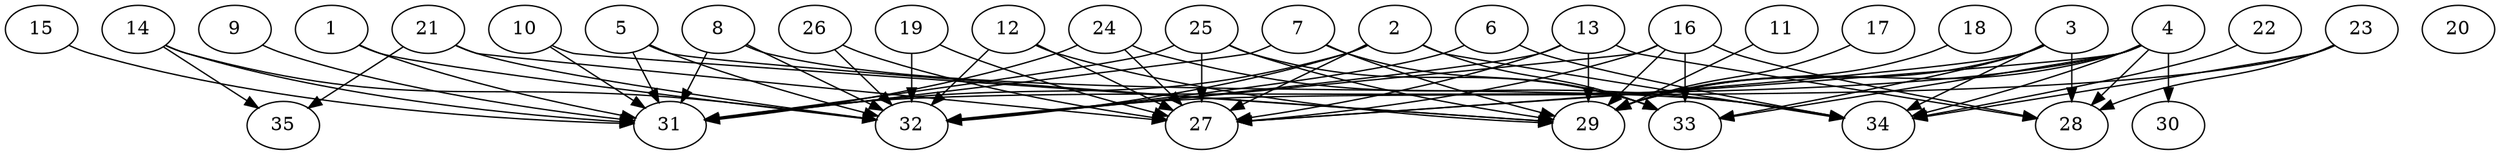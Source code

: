 // DAG automatically generated by daggen at Thu Oct  3 14:05:37 2019
// ./daggen --dot -n 35 --ccr 0.3 --fat 0.9 --regular 0.9 --density 0.6 --mindata 5242880 --maxdata 52428800 
digraph G {
  1 [size="90849280", alpha="0.20", expect_size="27254784"] 
  1 -> 31 [size ="27254784"]
  1 -> 32 [size ="27254784"]
  2 [size="89047040", alpha="0.15", expect_size="26714112"] 
  2 -> 27 [size ="26714112"]
  2 -> 31 [size ="26714112"]
  2 -> 32 [size ="26714112"]
  2 -> 33 [size ="26714112"]
  2 -> 34 [size ="26714112"]
  3 [size="53886293", alpha="0.09", expect_size="16165888"] 
  3 -> 27 [size ="16165888"]
  3 -> 28 [size ="16165888"]
  3 -> 29 [size ="16165888"]
  3 -> 33 [size ="16165888"]
  3 -> 34 [size ="16165888"]
  4 [size="129730560", alpha="0.08", expect_size="38919168"] 
  4 -> 27 [size ="38919168"]
  4 -> 28 [size ="38919168"]
  4 -> 29 [size ="38919168"]
  4 -> 30 [size ="38919168"]
  4 -> 31 [size ="38919168"]
  4 -> 33 [size ="38919168"]
  4 -> 34 [size ="38919168"]
  5 [size="168437760", alpha="0.03", expect_size="50531328"] 
  5 -> 29 [size ="50531328"]
  5 -> 31 [size ="50531328"]
  5 -> 32 [size ="50531328"]
  6 [size="76445013", alpha="0.06", expect_size="22933504"] 
  6 -> 32 [size ="22933504"]
  6 -> 34 [size ="22933504"]
  7 [size="60528640", alpha="0.18", expect_size="18158592"] 
  7 -> 29 [size ="18158592"]
  7 -> 31 [size ="18158592"]
  7 -> 33 [size ="18158592"]
  8 [size="69085867", alpha="0.12", expect_size="20725760"] 
  8 -> 31 [size ="20725760"]
  8 -> 32 [size ="20725760"]
  8 -> 34 [size ="20725760"]
  9 [size="103369387", alpha="0.14", expect_size="31010816"] 
  9 -> 31 [size ="31010816"]
  10 [size="141158400", alpha="0.13", expect_size="42347520"] 
  10 -> 29 [size ="42347520"]
  10 -> 31 [size ="42347520"]
  11 [size="27282773", alpha="0.12", expect_size="8184832"] 
  11 -> 29 [size ="8184832"]
  12 [size="24238080", alpha="0.07", expect_size="7271424"] 
  12 -> 27 [size ="7271424"]
  12 -> 29 [size ="7271424"]
  12 -> 32 [size ="7271424"]
  13 [size="139543893", alpha="0.13", expect_size="41863168"] 
  13 -> 27 [size ="41863168"]
  13 -> 28 [size ="41863168"]
  13 -> 29 [size ="41863168"]
  13 -> 32 [size ="41863168"]
  14 [size="54616747", alpha="0.14", expect_size="16385024"] 
  14 -> 31 [size ="16385024"]
  14 -> 32 [size ="16385024"]
  14 -> 35 [size ="16385024"]
  15 [size="118685013", alpha="0.16", expect_size="35605504"] 
  15 -> 31 [size ="35605504"]
  16 [size="144786773", alpha="0.15", expect_size="43436032"] 
  16 -> 27 [size ="43436032"]
  16 -> 28 [size ="43436032"]
  16 -> 29 [size ="43436032"]
  16 -> 32 [size ="43436032"]
  16 -> 33 [size ="43436032"]
  17 [size="30781440", alpha="0.14", expect_size="9234432"] 
  17 -> 29 [size ="9234432"]
  18 [size="171581440", alpha="0.08", expect_size="51474432"] 
  18 -> 29 [size ="51474432"]
  19 [size="106205867", alpha="0.13", expect_size="31861760"] 
  19 -> 27 [size ="31861760"]
  19 -> 32 [size ="31861760"]
  20 [size="59402240", alpha="0.07", expect_size="17820672"] 
  21 [size="165567147", alpha="0.10", expect_size="49670144"] 
  21 -> 27 [size ="49670144"]
  21 -> 32 [size ="49670144"]
  21 -> 35 [size ="49670144"]
  22 [size="106151253", alpha="0.02", expect_size="31845376"] 
  22 -> 34 [size ="31845376"]
  23 [size="161232213", alpha="0.19", expect_size="48369664"] 
  23 -> 28 [size ="48369664"]
  23 -> 32 [size ="48369664"]
  23 -> 34 [size ="48369664"]
  24 [size="109038933", alpha="0.11", expect_size="32711680"] 
  24 -> 27 [size ="32711680"]
  24 -> 31 [size ="32711680"]
  24 -> 34 [size ="32711680"]
  25 [size="64143360", alpha="0.01", expect_size="19243008"] 
  25 -> 27 [size ="19243008"]
  25 -> 29 [size ="19243008"]
  25 -> 31 [size ="19243008"]
  25 -> 33 [size ="19243008"]
  26 [size="31173973", alpha="0.19", expect_size="9352192"] 
  26 -> 27 [size ="9352192"]
  26 -> 32 [size ="9352192"]
  27 [size="151138987", alpha="0.02", expect_size="45341696"] 
  28 [size="106779307", alpha="0.12", expect_size="32033792"] 
  29 [size="171035307", alpha="0.13", expect_size="51310592"] 
  30 [size="115718827", alpha="0.10", expect_size="34715648"] 
  31 [size="169540267", alpha="0.07", expect_size="50862080"] 
  32 [size="91306667", alpha="0.06", expect_size="27392000"] 
  33 [size="109871787", alpha="0.00", expect_size="32961536"] 
  34 [size="104366080", alpha="0.19", expect_size="31309824"] 
  35 [size="29757440", alpha="0.11", expect_size="8927232"] 
}
